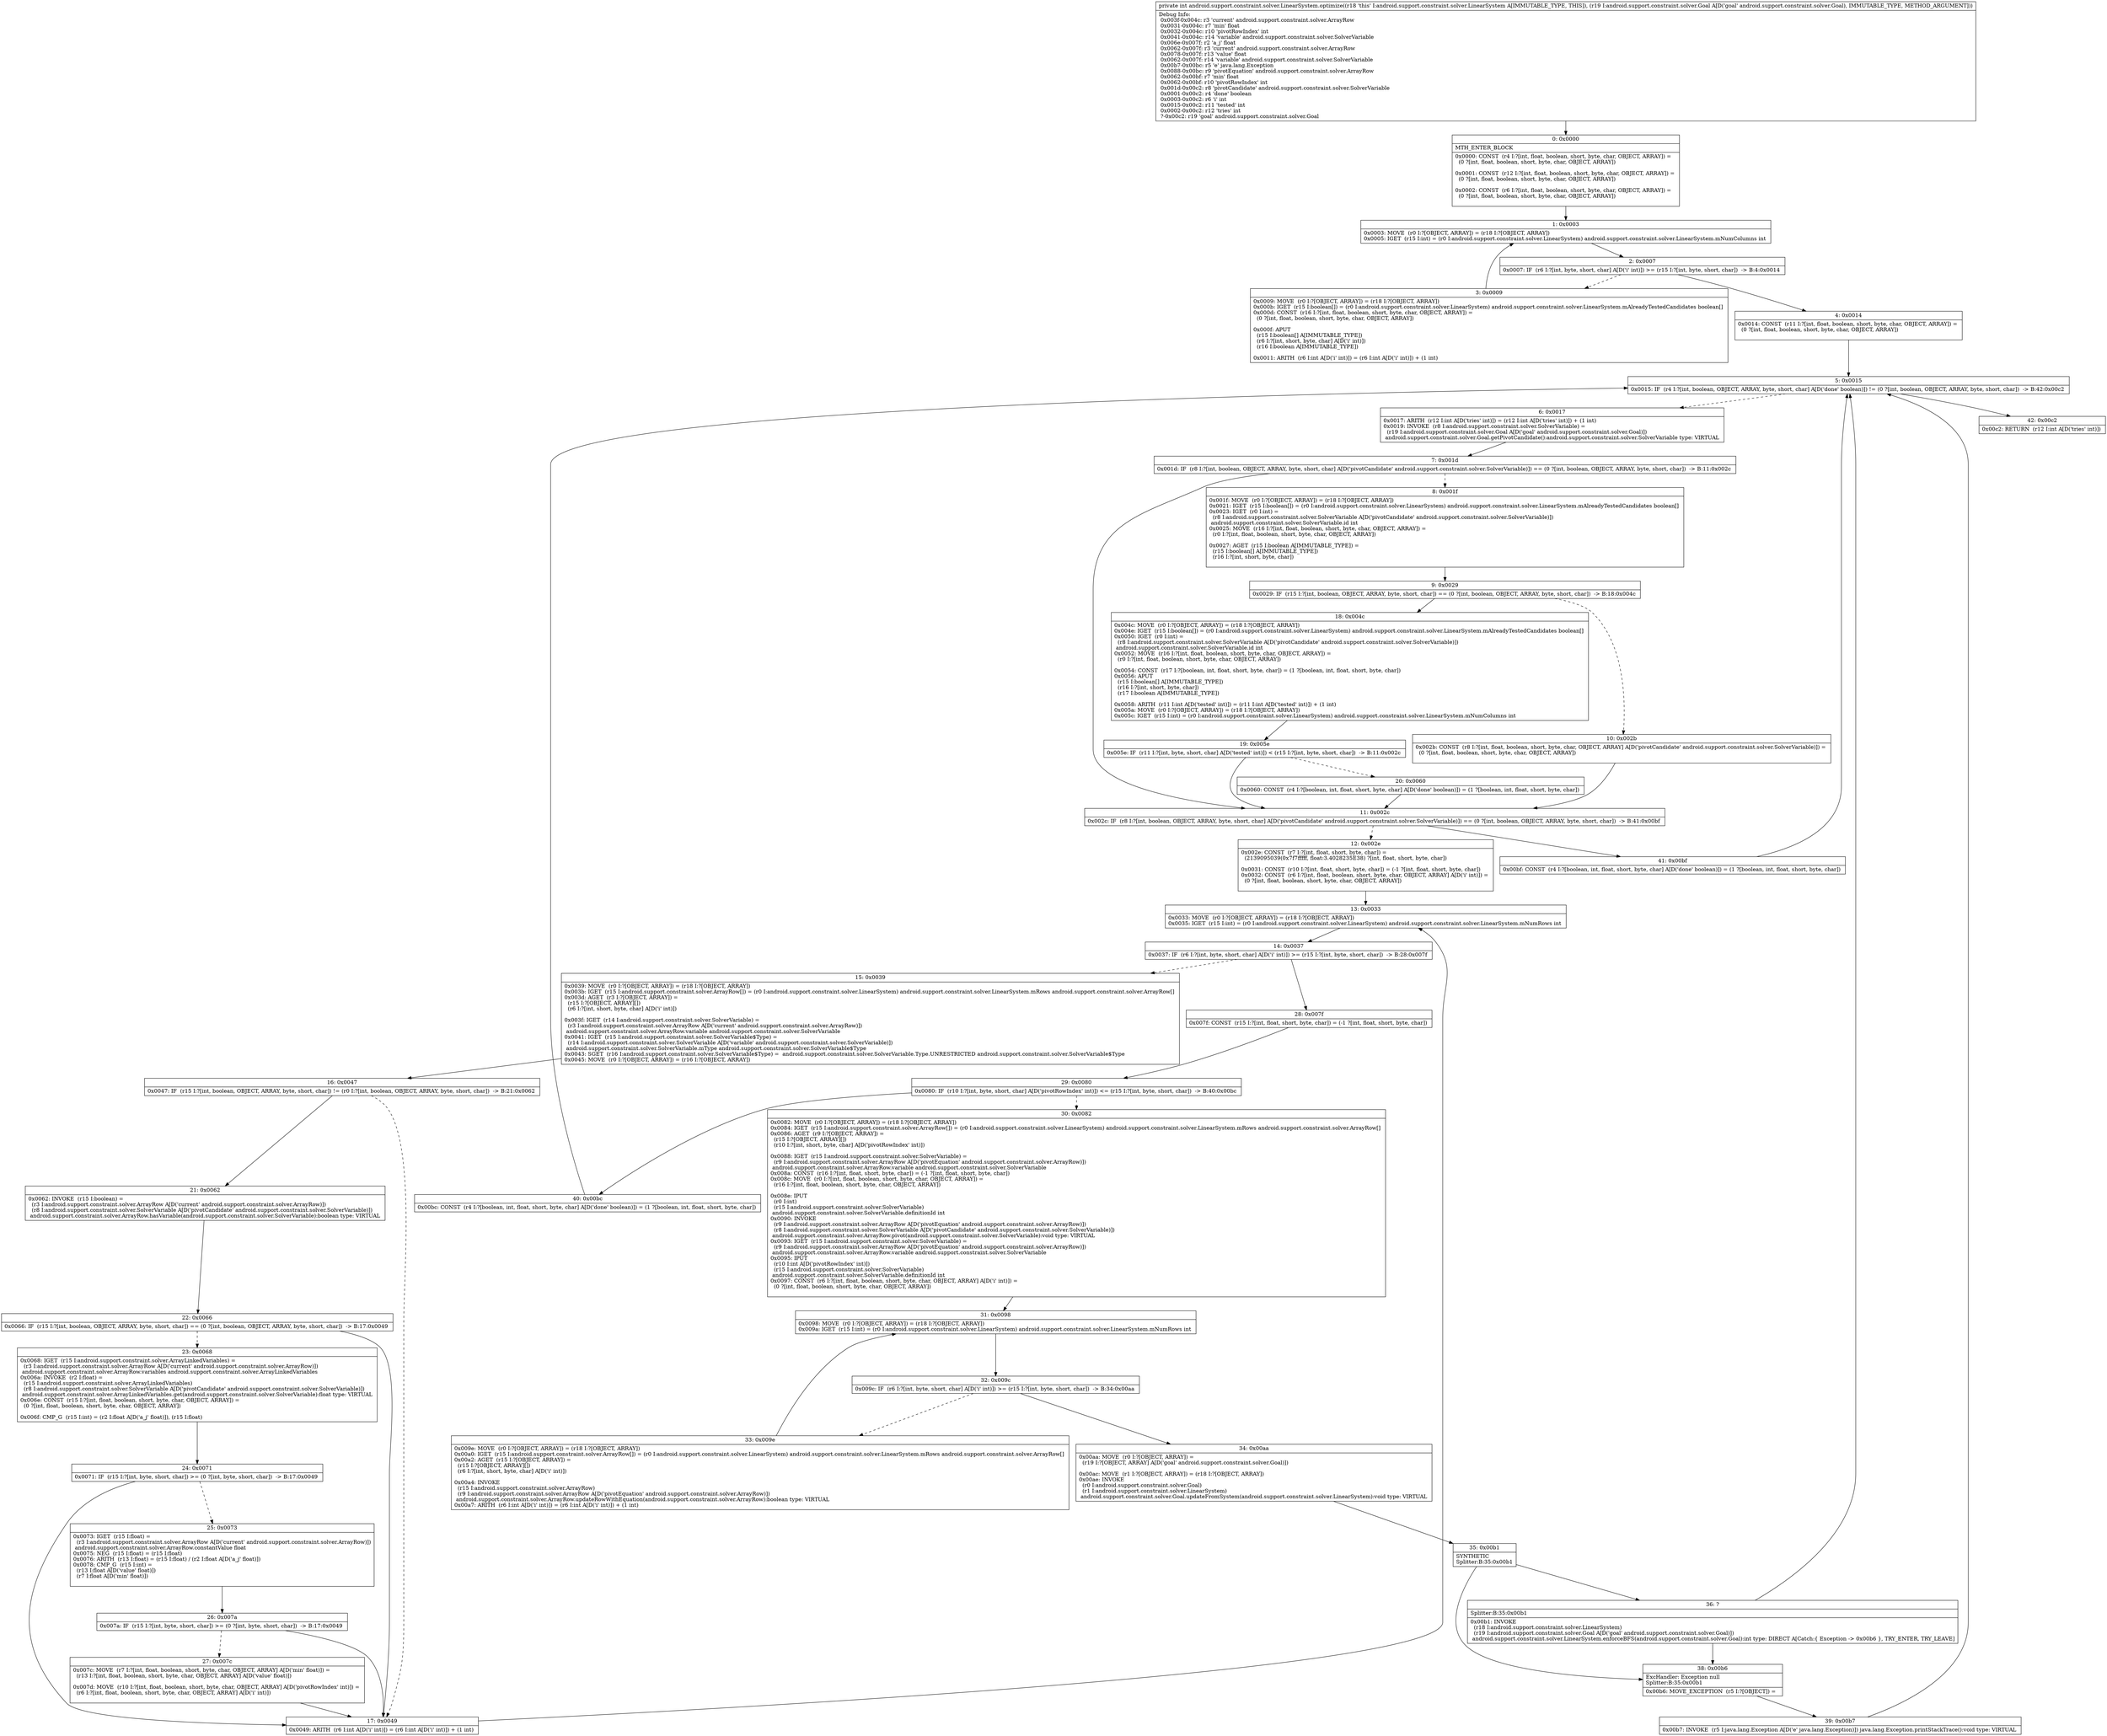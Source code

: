 digraph "CFG forandroid.support.constraint.solver.LinearSystem.optimize(Landroid\/support\/constraint\/solver\/Goal;)I" {
Node_0 [shape=record,label="{0\:\ 0x0000|MTH_ENTER_BLOCK\l|0x0000: CONST  (r4 I:?[int, float, boolean, short, byte, char, OBJECT, ARRAY]) = \l  (0 ?[int, float, boolean, short, byte, char, OBJECT, ARRAY])\l \l0x0001: CONST  (r12 I:?[int, float, boolean, short, byte, char, OBJECT, ARRAY]) = \l  (0 ?[int, float, boolean, short, byte, char, OBJECT, ARRAY])\l \l0x0002: CONST  (r6 I:?[int, float, boolean, short, byte, char, OBJECT, ARRAY]) = \l  (0 ?[int, float, boolean, short, byte, char, OBJECT, ARRAY])\l \l}"];
Node_1 [shape=record,label="{1\:\ 0x0003|0x0003: MOVE  (r0 I:?[OBJECT, ARRAY]) = (r18 I:?[OBJECT, ARRAY]) \l0x0005: IGET  (r15 I:int) = (r0 I:android.support.constraint.solver.LinearSystem) android.support.constraint.solver.LinearSystem.mNumColumns int \l}"];
Node_2 [shape=record,label="{2\:\ 0x0007|0x0007: IF  (r6 I:?[int, byte, short, char] A[D('i' int)]) \>= (r15 I:?[int, byte, short, char])  \-\> B:4:0x0014 \l}"];
Node_3 [shape=record,label="{3\:\ 0x0009|0x0009: MOVE  (r0 I:?[OBJECT, ARRAY]) = (r18 I:?[OBJECT, ARRAY]) \l0x000b: IGET  (r15 I:boolean[]) = (r0 I:android.support.constraint.solver.LinearSystem) android.support.constraint.solver.LinearSystem.mAlreadyTestedCandidates boolean[] \l0x000d: CONST  (r16 I:?[int, float, boolean, short, byte, char, OBJECT, ARRAY]) = \l  (0 ?[int, float, boolean, short, byte, char, OBJECT, ARRAY])\l \l0x000f: APUT  \l  (r15 I:boolean[] A[IMMUTABLE_TYPE])\l  (r6 I:?[int, short, byte, char] A[D('i' int)])\l  (r16 I:boolean A[IMMUTABLE_TYPE])\l \l0x0011: ARITH  (r6 I:int A[D('i' int)]) = (r6 I:int A[D('i' int)]) + (1 int) \l}"];
Node_4 [shape=record,label="{4\:\ 0x0014|0x0014: CONST  (r11 I:?[int, float, boolean, short, byte, char, OBJECT, ARRAY]) = \l  (0 ?[int, float, boolean, short, byte, char, OBJECT, ARRAY])\l \l}"];
Node_5 [shape=record,label="{5\:\ 0x0015|0x0015: IF  (r4 I:?[int, boolean, OBJECT, ARRAY, byte, short, char] A[D('done' boolean)]) != (0 ?[int, boolean, OBJECT, ARRAY, byte, short, char])  \-\> B:42:0x00c2 \l}"];
Node_6 [shape=record,label="{6\:\ 0x0017|0x0017: ARITH  (r12 I:int A[D('tries' int)]) = (r12 I:int A[D('tries' int)]) + (1 int) \l0x0019: INVOKE  (r8 I:android.support.constraint.solver.SolverVariable) = \l  (r19 I:android.support.constraint.solver.Goal A[D('goal' android.support.constraint.solver.Goal)])\l android.support.constraint.solver.Goal.getPivotCandidate():android.support.constraint.solver.SolverVariable type: VIRTUAL \l}"];
Node_7 [shape=record,label="{7\:\ 0x001d|0x001d: IF  (r8 I:?[int, boolean, OBJECT, ARRAY, byte, short, char] A[D('pivotCandidate' android.support.constraint.solver.SolverVariable)]) == (0 ?[int, boolean, OBJECT, ARRAY, byte, short, char])  \-\> B:11:0x002c \l}"];
Node_8 [shape=record,label="{8\:\ 0x001f|0x001f: MOVE  (r0 I:?[OBJECT, ARRAY]) = (r18 I:?[OBJECT, ARRAY]) \l0x0021: IGET  (r15 I:boolean[]) = (r0 I:android.support.constraint.solver.LinearSystem) android.support.constraint.solver.LinearSystem.mAlreadyTestedCandidates boolean[] \l0x0023: IGET  (r0 I:int) = \l  (r8 I:android.support.constraint.solver.SolverVariable A[D('pivotCandidate' android.support.constraint.solver.SolverVariable)])\l android.support.constraint.solver.SolverVariable.id int \l0x0025: MOVE  (r16 I:?[int, float, boolean, short, byte, char, OBJECT, ARRAY]) = \l  (r0 I:?[int, float, boolean, short, byte, char, OBJECT, ARRAY])\l \l0x0027: AGET  (r15 I:boolean A[IMMUTABLE_TYPE]) = \l  (r15 I:boolean[] A[IMMUTABLE_TYPE])\l  (r16 I:?[int, short, byte, char])\l \l}"];
Node_9 [shape=record,label="{9\:\ 0x0029|0x0029: IF  (r15 I:?[int, boolean, OBJECT, ARRAY, byte, short, char]) == (0 ?[int, boolean, OBJECT, ARRAY, byte, short, char])  \-\> B:18:0x004c \l}"];
Node_10 [shape=record,label="{10\:\ 0x002b|0x002b: CONST  (r8 I:?[int, float, boolean, short, byte, char, OBJECT, ARRAY] A[D('pivotCandidate' android.support.constraint.solver.SolverVariable)]) = \l  (0 ?[int, float, boolean, short, byte, char, OBJECT, ARRAY])\l \l}"];
Node_11 [shape=record,label="{11\:\ 0x002c|0x002c: IF  (r8 I:?[int, boolean, OBJECT, ARRAY, byte, short, char] A[D('pivotCandidate' android.support.constraint.solver.SolverVariable)]) == (0 ?[int, boolean, OBJECT, ARRAY, byte, short, char])  \-\> B:41:0x00bf \l}"];
Node_12 [shape=record,label="{12\:\ 0x002e|0x002e: CONST  (r7 I:?[int, float, short, byte, char]) = \l  (2139095039(0x7f7fffff, float:3.4028235E38) ?[int, float, short, byte, char])\l \l0x0031: CONST  (r10 I:?[int, float, short, byte, char]) = (\-1 ?[int, float, short, byte, char]) \l0x0032: CONST  (r6 I:?[int, float, boolean, short, byte, char, OBJECT, ARRAY] A[D('i' int)]) = \l  (0 ?[int, float, boolean, short, byte, char, OBJECT, ARRAY])\l \l}"];
Node_13 [shape=record,label="{13\:\ 0x0033|0x0033: MOVE  (r0 I:?[OBJECT, ARRAY]) = (r18 I:?[OBJECT, ARRAY]) \l0x0035: IGET  (r15 I:int) = (r0 I:android.support.constraint.solver.LinearSystem) android.support.constraint.solver.LinearSystem.mNumRows int \l}"];
Node_14 [shape=record,label="{14\:\ 0x0037|0x0037: IF  (r6 I:?[int, byte, short, char] A[D('i' int)]) \>= (r15 I:?[int, byte, short, char])  \-\> B:28:0x007f \l}"];
Node_15 [shape=record,label="{15\:\ 0x0039|0x0039: MOVE  (r0 I:?[OBJECT, ARRAY]) = (r18 I:?[OBJECT, ARRAY]) \l0x003b: IGET  (r15 I:android.support.constraint.solver.ArrayRow[]) = (r0 I:android.support.constraint.solver.LinearSystem) android.support.constraint.solver.LinearSystem.mRows android.support.constraint.solver.ArrayRow[] \l0x003d: AGET  (r3 I:?[OBJECT, ARRAY]) = \l  (r15 I:?[OBJECT, ARRAY][])\l  (r6 I:?[int, short, byte, char] A[D('i' int)])\l \l0x003f: IGET  (r14 I:android.support.constraint.solver.SolverVariable) = \l  (r3 I:android.support.constraint.solver.ArrayRow A[D('current' android.support.constraint.solver.ArrayRow)])\l android.support.constraint.solver.ArrayRow.variable android.support.constraint.solver.SolverVariable \l0x0041: IGET  (r15 I:android.support.constraint.solver.SolverVariable$Type) = \l  (r14 I:android.support.constraint.solver.SolverVariable A[D('variable' android.support.constraint.solver.SolverVariable)])\l android.support.constraint.solver.SolverVariable.mType android.support.constraint.solver.SolverVariable$Type \l0x0043: SGET  (r16 I:android.support.constraint.solver.SolverVariable$Type) =  android.support.constraint.solver.SolverVariable.Type.UNRESTRICTED android.support.constraint.solver.SolverVariable$Type \l0x0045: MOVE  (r0 I:?[OBJECT, ARRAY]) = (r16 I:?[OBJECT, ARRAY]) \l}"];
Node_16 [shape=record,label="{16\:\ 0x0047|0x0047: IF  (r15 I:?[int, boolean, OBJECT, ARRAY, byte, short, char]) != (r0 I:?[int, boolean, OBJECT, ARRAY, byte, short, char])  \-\> B:21:0x0062 \l}"];
Node_17 [shape=record,label="{17\:\ 0x0049|0x0049: ARITH  (r6 I:int A[D('i' int)]) = (r6 I:int A[D('i' int)]) + (1 int) \l}"];
Node_18 [shape=record,label="{18\:\ 0x004c|0x004c: MOVE  (r0 I:?[OBJECT, ARRAY]) = (r18 I:?[OBJECT, ARRAY]) \l0x004e: IGET  (r15 I:boolean[]) = (r0 I:android.support.constraint.solver.LinearSystem) android.support.constraint.solver.LinearSystem.mAlreadyTestedCandidates boolean[] \l0x0050: IGET  (r0 I:int) = \l  (r8 I:android.support.constraint.solver.SolverVariable A[D('pivotCandidate' android.support.constraint.solver.SolverVariable)])\l android.support.constraint.solver.SolverVariable.id int \l0x0052: MOVE  (r16 I:?[int, float, boolean, short, byte, char, OBJECT, ARRAY]) = \l  (r0 I:?[int, float, boolean, short, byte, char, OBJECT, ARRAY])\l \l0x0054: CONST  (r17 I:?[boolean, int, float, short, byte, char]) = (1 ?[boolean, int, float, short, byte, char]) \l0x0056: APUT  \l  (r15 I:boolean[] A[IMMUTABLE_TYPE])\l  (r16 I:?[int, short, byte, char])\l  (r17 I:boolean A[IMMUTABLE_TYPE])\l \l0x0058: ARITH  (r11 I:int A[D('tested' int)]) = (r11 I:int A[D('tested' int)]) + (1 int) \l0x005a: MOVE  (r0 I:?[OBJECT, ARRAY]) = (r18 I:?[OBJECT, ARRAY]) \l0x005c: IGET  (r15 I:int) = (r0 I:android.support.constraint.solver.LinearSystem) android.support.constraint.solver.LinearSystem.mNumColumns int \l}"];
Node_19 [shape=record,label="{19\:\ 0x005e|0x005e: IF  (r11 I:?[int, byte, short, char] A[D('tested' int)]) \< (r15 I:?[int, byte, short, char])  \-\> B:11:0x002c \l}"];
Node_20 [shape=record,label="{20\:\ 0x0060|0x0060: CONST  (r4 I:?[boolean, int, float, short, byte, char] A[D('done' boolean)]) = (1 ?[boolean, int, float, short, byte, char]) \l}"];
Node_21 [shape=record,label="{21\:\ 0x0062|0x0062: INVOKE  (r15 I:boolean) = \l  (r3 I:android.support.constraint.solver.ArrayRow A[D('current' android.support.constraint.solver.ArrayRow)])\l  (r8 I:android.support.constraint.solver.SolverVariable A[D('pivotCandidate' android.support.constraint.solver.SolverVariable)])\l android.support.constraint.solver.ArrayRow.hasVariable(android.support.constraint.solver.SolverVariable):boolean type: VIRTUAL \l}"];
Node_22 [shape=record,label="{22\:\ 0x0066|0x0066: IF  (r15 I:?[int, boolean, OBJECT, ARRAY, byte, short, char]) == (0 ?[int, boolean, OBJECT, ARRAY, byte, short, char])  \-\> B:17:0x0049 \l}"];
Node_23 [shape=record,label="{23\:\ 0x0068|0x0068: IGET  (r15 I:android.support.constraint.solver.ArrayLinkedVariables) = \l  (r3 I:android.support.constraint.solver.ArrayRow A[D('current' android.support.constraint.solver.ArrayRow)])\l android.support.constraint.solver.ArrayRow.variables android.support.constraint.solver.ArrayLinkedVariables \l0x006a: INVOKE  (r2 I:float) = \l  (r15 I:android.support.constraint.solver.ArrayLinkedVariables)\l  (r8 I:android.support.constraint.solver.SolverVariable A[D('pivotCandidate' android.support.constraint.solver.SolverVariable)])\l android.support.constraint.solver.ArrayLinkedVariables.get(android.support.constraint.solver.SolverVariable):float type: VIRTUAL \l0x006e: CONST  (r15 I:?[int, float, boolean, short, byte, char, OBJECT, ARRAY]) = \l  (0 ?[int, float, boolean, short, byte, char, OBJECT, ARRAY])\l \l0x006f: CMP_G  (r15 I:int) = (r2 I:float A[D('a_j' float)]), (r15 I:float) \l}"];
Node_24 [shape=record,label="{24\:\ 0x0071|0x0071: IF  (r15 I:?[int, byte, short, char]) \>= (0 ?[int, byte, short, char])  \-\> B:17:0x0049 \l}"];
Node_25 [shape=record,label="{25\:\ 0x0073|0x0073: IGET  (r15 I:float) = \l  (r3 I:android.support.constraint.solver.ArrayRow A[D('current' android.support.constraint.solver.ArrayRow)])\l android.support.constraint.solver.ArrayRow.constantValue float \l0x0075: NEG  (r15 I:float) = (r15 I:float) \l0x0076: ARITH  (r13 I:float) = (r15 I:float) \/ (r2 I:float A[D('a_j' float)]) \l0x0078: CMP_G  (r15 I:int) = \l  (r13 I:float A[D('value' float)])\l  (r7 I:float A[D('min' float)])\l \l}"];
Node_26 [shape=record,label="{26\:\ 0x007a|0x007a: IF  (r15 I:?[int, byte, short, char]) \>= (0 ?[int, byte, short, char])  \-\> B:17:0x0049 \l}"];
Node_27 [shape=record,label="{27\:\ 0x007c|0x007c: MOVE  (r7 I:?[int, float, boolean, short, byte, char, OBJECT, ARRAY] A[D('min' float)]) = \l  (r13 I:?[int, float, boolean, short, byte, char, OBJECT, ARRAY] A[D('value' float)])\l \l0x007d: MOVE  (r10 I:?[int, float, boolean, short, byte, char, OBJECT, ARRAY] A[D('pivotRowIndex' int)]) = \l  (r6 I:?[int, float, boolean, short, byte, char, OBJECT, ARRAY] A[D('i' int)])\l \l}"];
Node_28 [shape=record,label="{28\:\ 0x007f|0x007f: CONST  (r15 I:?[int, float, short, byte, char]) = (\-1 ?[int, float, short, byte, char]) \l}"];
Node_29 [shape=record,label="{29\:\ 0x0080|0x0080: IF  (r10 I:?[int, byte, short, char] A[D('pivotRowIndex' int)]) \<= (r15 I:?[int, byte, short, char])  \-\> B:40:0x00bc \l}"];
Node_30 [shape=record,label="{30\:\ 0x0082|0x0082: MOVE  (r0 I:?[OBJECT, ARRAY]) = (r18 I:?[OBJECT, ARRAY]) \l0x0084: IGET  (r15 I:android.support.constraint.solver.ArrayRow[]) = (r0 I:android.support.constraint.solver.LinearSystem) android.support.constraint.solver.LinearSystem.mRows android.support.constraint.solver.ArrayRow[] \l0x0086: AGET  (r9 I:?[OBJECT, ARRAY]) = \l  (r15 I:?[OBJECT, ARRAY][])\l  (r10 I:?[int, short, byte, char] A[D('pivotRowIndex' int)])\l \l0x0088: IGET  (r15 I:android.support.constraint.solver.SolverVariable) = \l  (r9 I:android.support.constraint.solver.ArrayRow A[D('pivotEquation' android.support.constraint.solver.ArrayRow)])\l android.support.constraint.solver.ArrayRow.variable android.support.constraint.solver.SolverVariable \l0x008a: CONST  (r16 I:?[int, float, short, byte, char]) = (\-1 ?[int, float, short, byte, char]) \l0x008c: MOVE  (r0 I:?[int, float, boolean, short, byte, char, OBJECT, ARRAY]) = \l  (r16 I:?[int, float, boolean, short, byte, char, OBJECT, ARRAY])\l \l0x008e: IPUT  \l  (r0 I:int)\l  (r15 I:android.support.constraint.solver.SolverVariable)\l android.support.constraint.solver.SolverVariable.definitionId int \l0x0090: INVOKE  \l  (r9 I:android.support.constraint.solver.ArrayRow A[D('pivotEquation' android.support.constraint.solver.ArrayRow)])\l  (r8 I:android.support.constraint.solver.SolverVariable A[D('pivotCandidate' android.support.constraint.solver.SolverVariable)])\l android.support.constraint.solver.ArrayRow.pivot(android.support.constraint.solver.SolverVariable):void type: VIRTUAL \l0x0093: IGET  (r15 I:android.support.constraint.solver.SolverVariable) = \l  (r9 I:android.support.constraint.solver.ArrayRow A[D('pivotEquation' android.support.constraint.solver.ArrayRow)])\l android.support.constraint.solver.ArrayRow.variable android.support.constraint.solver.SolverVariable \l0x0095: IPUT  \l  (r10 I:int A[D('pivotRowIndex' int)])\l  (r15 I:android.support.constraint.solver.SolverVariable)\l android.support.constraint.solver.SolverVariable.definitionId int \l0x0097: CONST  (r6 I:?[int, float, boolean, short, byte, char, OBJECT, ARRAY] A[D('i' int)]) = \l  (0 ?[int, float, boolean, short, byte, char, OBJECT, ARRAY])\l \l}"];
Node_31 [shape=record,label="{31\:\ 0x0098|0x0098: MOVE  (r0 I:?[OBJECT, ARRAY]) = (r18 I:?[OBJECT, ARRAY]) \l0x009a: IGET  (r15 I:int) = (r0 I:android.support.constraint.solver.LinearSystem) android.support.constraint.solver.LinearSystem.mNumRows int \l}"];
Node_32 [shape=record,label="{32\:\ 0x009c|0x009c: IF  (r6 I:?[int, byte, short, char] A[D('i' int)]) \>= (r15 I:?[int, byte, short, char])  \-\> B:34:0x00aa \l}"];
Node_33 [shape=record,label="{33\:\ 0x009e|0x009e: MOVE  (r0 I:?[OBJECT, ARRAY]) = (r18 I:?[OBJECT, ARRAY]) \l0x00a0: IGET  (r15 I:android.support.constraint.solver.ArrayRow[]) = (r0 I:android.support.constraint.solver.LinearSystem) android.support.constraint.solver.LinearSystem.mRows android.support.constraint.solver.ArrayRow[] \l0x00a2: AGET  (r15 I:?[OBJECT, ARRAY]) = \l  (r15 I:?[OBJECT, ARRAY][])\l  (r6 I:?[int, short, byte, char] A[D('i' int)])\l \l0x00a4: INVOKE  \l  (r15 I:android.support.constraint.solver.ArrayRow)\l  (r9 I:android.support.constraint.solver.ArrayRow A[D('pivotEquation' android.support.constraint.solver.ArrayRow)])\l android.support.constraint.solver.ArrayRow.updateRowWithEquation(android.support.constraint.solver.ArrayRow):boolean type: VIRTUAL \l0x00a7: ARITH  (r6 I:int A[D('i' int)]) = (r6 I:int A[D('i' int)]) + (1 int) \l}"];
Node_34 [shape=record,label="{34\:\ 0x00aa|0x00aa: MOVE  (r0 I:?[OBJECT, ARRAY]) = \l  (r19 I:?[OBJECT, ARRAY] A[D('goal' android.support.constraint.solver.Goal)])\l \l0x00ac: MOVE  (r1 I:?[OBJECT, ARRAY]) = (r18 I:?[OBJECT, ARRAY]) \l0x00ae: INVOKE  \l  (r0 I:android.support.constraint.solver.Goal)\l  (r1 I:android.support.constraint.solver.LinearSystem)\l android.support.constraint.solver.Goal.updateFromSystem(android.support.constraint.solver.LinearSystem):void type: VIRTUAL \l}"];
Node_35 [shape=record,label="{35\:\ 0x00b1|SYNTHETIC\lSplitter:B:35:0x00b1\l}"];
Node_36 [shape=record,label="{36\:\ ?|Splitter:B:35:0x00b1\l|0x00b1: INVOKE  \l  (r18 I:android.support.constraint.solver.LinearSystem)\l  (r19 I:android.support.constraint.solver.Goal A[D('goal' android.support.constraint.solver.Goal)])\l android.support.constraint.solver.LinearSystem.enforceBFS(android.support.constraint.solver.Goal):int type: DIRECT A[Catch:\{ Exception \-\> 0x00b6 \}, TRY_ENTER, TRY_LEAVE]\l}"];
Node_38 [shape=record,label="{38\:\ 0x00b6|ExcHandler: Exception null\lSplitter:B:35:0x00b1\l|0x00b6: MOVE_EXCEPTION  (r5 I:?[OBJECT]) =  \l}"];
Node_39 [shape=record,label="{39\:\ 0x00b7|0x00b7: INVOKE  (r5 I:java.lang.Exception A[D('e' java.lang.Exception)]) java.lang.Exception.printStackTrace():void type: VIRTUAL \l}"];
Node_40 [shape=record,label="{40\:\ 0x00bc|0x00bc: CONST  (r4 I:?[boolean, int, float, short, byte, char] A[D('done' boolean)]) = (1 ?[boolean, int, float, short, byte, char]) \l}"];
Node_41 [shape=record,label="{41\:\ 0x00bf|0x00bf: CONST  (r4 I:?[boolean, int, float, short, byte, char] A[D('done' boolean)]) = (1 ?[boolean, int, float, short, byte, char]) \l}"];
Node_42 [shape=record,label="{42\:\ 0x00c2|0x00c2: RETURN  (r12 I:int A[D('tries' int)]) \l}"];
MethodNode[shape=record,label="{private int android.support.constraint.solver.LinearSystem.optimize((r18 'this' I:android.support.constraint.solver.LinearSystem A[IMMUTABLE_TYPE, THIS]), (r19 I:android.support.constraint.solver.Goal A[D('goal' android.support.constraint.solver.Goal), IMMUTABLE_TYPE, METHOD_ARGUMENT]))  | Debug Info:\l  0x003f\-0x004c: r3 'current' android.support.constraint.solver.ArrayRow\l  0x0031\-0x004c: r7 'min' float\l  0x0032\-0x004c: r10 'pivotRowIndex' int\l  0x0041\-0x004c: r14 'variable' android.support.constraint.solver.SolverVariable\l  0x006e\-0x007f: r2 'a_j' float\l  0x0062\-0x007f: r3 'current' android.support.constraint.solver.ArrayRow\l  0x0078\-0x007f: r13 'value' float\l  0x0062\-0x007f: r14 'variable' android.support.constraint.solver.SolverVariable\l  0x00b7\-0x00bc: r5 'e' java.lang.Exception\l  0x0088\-0x00bc: r9 'pivotEquation' android.support.constraint.solver.ArrayRow\l  0x0062\-0x00bf: r7 'min' float\l  0x0062\-0x00bf: r10 'pivotRowIndex' int\l  0x001d\-0x00c2: r8 'pivotCandidate' android.support.constraint.solver.SolverVariable\l  0x0001\-0x00c2: r4 'done' boolean\l  0x0003\-0x00c2: r6 'i' int\l  0x0015\-0x00c2: r11 'tested' int\l  0x0002\-0x00c2: r12 'tries' int\l  ?\-0x00c2: r19 'goal' android.support.constraint.solver.Goal\l}"];
MethodNode -> Node_0;
Node_0 -> Node_1;
Node_1 -> Node_2;
Node_2 -> Node_3[style=dashed];
Node_2 -> Node_4;
Node_3 -> Node_1;
Node_4 -> Node_5;
Node_5 -> Node_6[style=dashed];
Node_5 -> Node_42;
Node_6 -> Node_7;
Node_7 -> Node_8[style=dashed];
Node_7 -> Node_11;
Node_8 -> Node_9;
Node_9 -> Node_10[style=dashed];
Node_9 -> Node_18;
Node_10 -> Node_11;
Node_11 -> Node_12[style=dashed];
Node_11 -> Node_41;
Node_12 -> Node_13;
Node_13 -> Node_14;
Node_14 -> Node_15[style=dashed];
Node_14 -> Node_28;
Node_15 -> Node_16;
Node_16 -> Node_17[style=dashed];
Node_16 -> Node_21;
Node_17 -> Node_13;
Node_18 -> Node_19;
Node_19 -> Node_11;
Node_19 -> Node_20[style=dashed];
Node_20 -> Node_11;
Node_21 -> Node_22;
Node_22 -> Node_17;
Node_22 -> Node_23[style=dashed];
Node_23 -> Node_24;
Node_24 -> Node_17;
Node_24 -> Node_25[style=dashed];
Node_25 -> Node_26;
Node_26 -> Node_17;
Node_26 -> Node_27[style=dashed];
Node_27 -> Node_17;
Node_28 -> Node_29;
Node_29 -> Node_30[style=dashed];
Node_29 -> Node_40;
Node_30 -> Node_31;
Node_31 -> Node_32;
Node_32 -> Node_33[style=dashed];
Node_32 -> Node_34;
Node_33 -> Node_31;
Node_34 -> Node_35;
Node_35 -> Node_36;
Node_35 -> Node_38;
Node_36 -> Node_38;
Node_36 -> Node_5;
Node_38 -> Node_39;
Node_39 -> Node_5;
Node_40 -> Node_5;
Node_41 -> Node_5;
}

